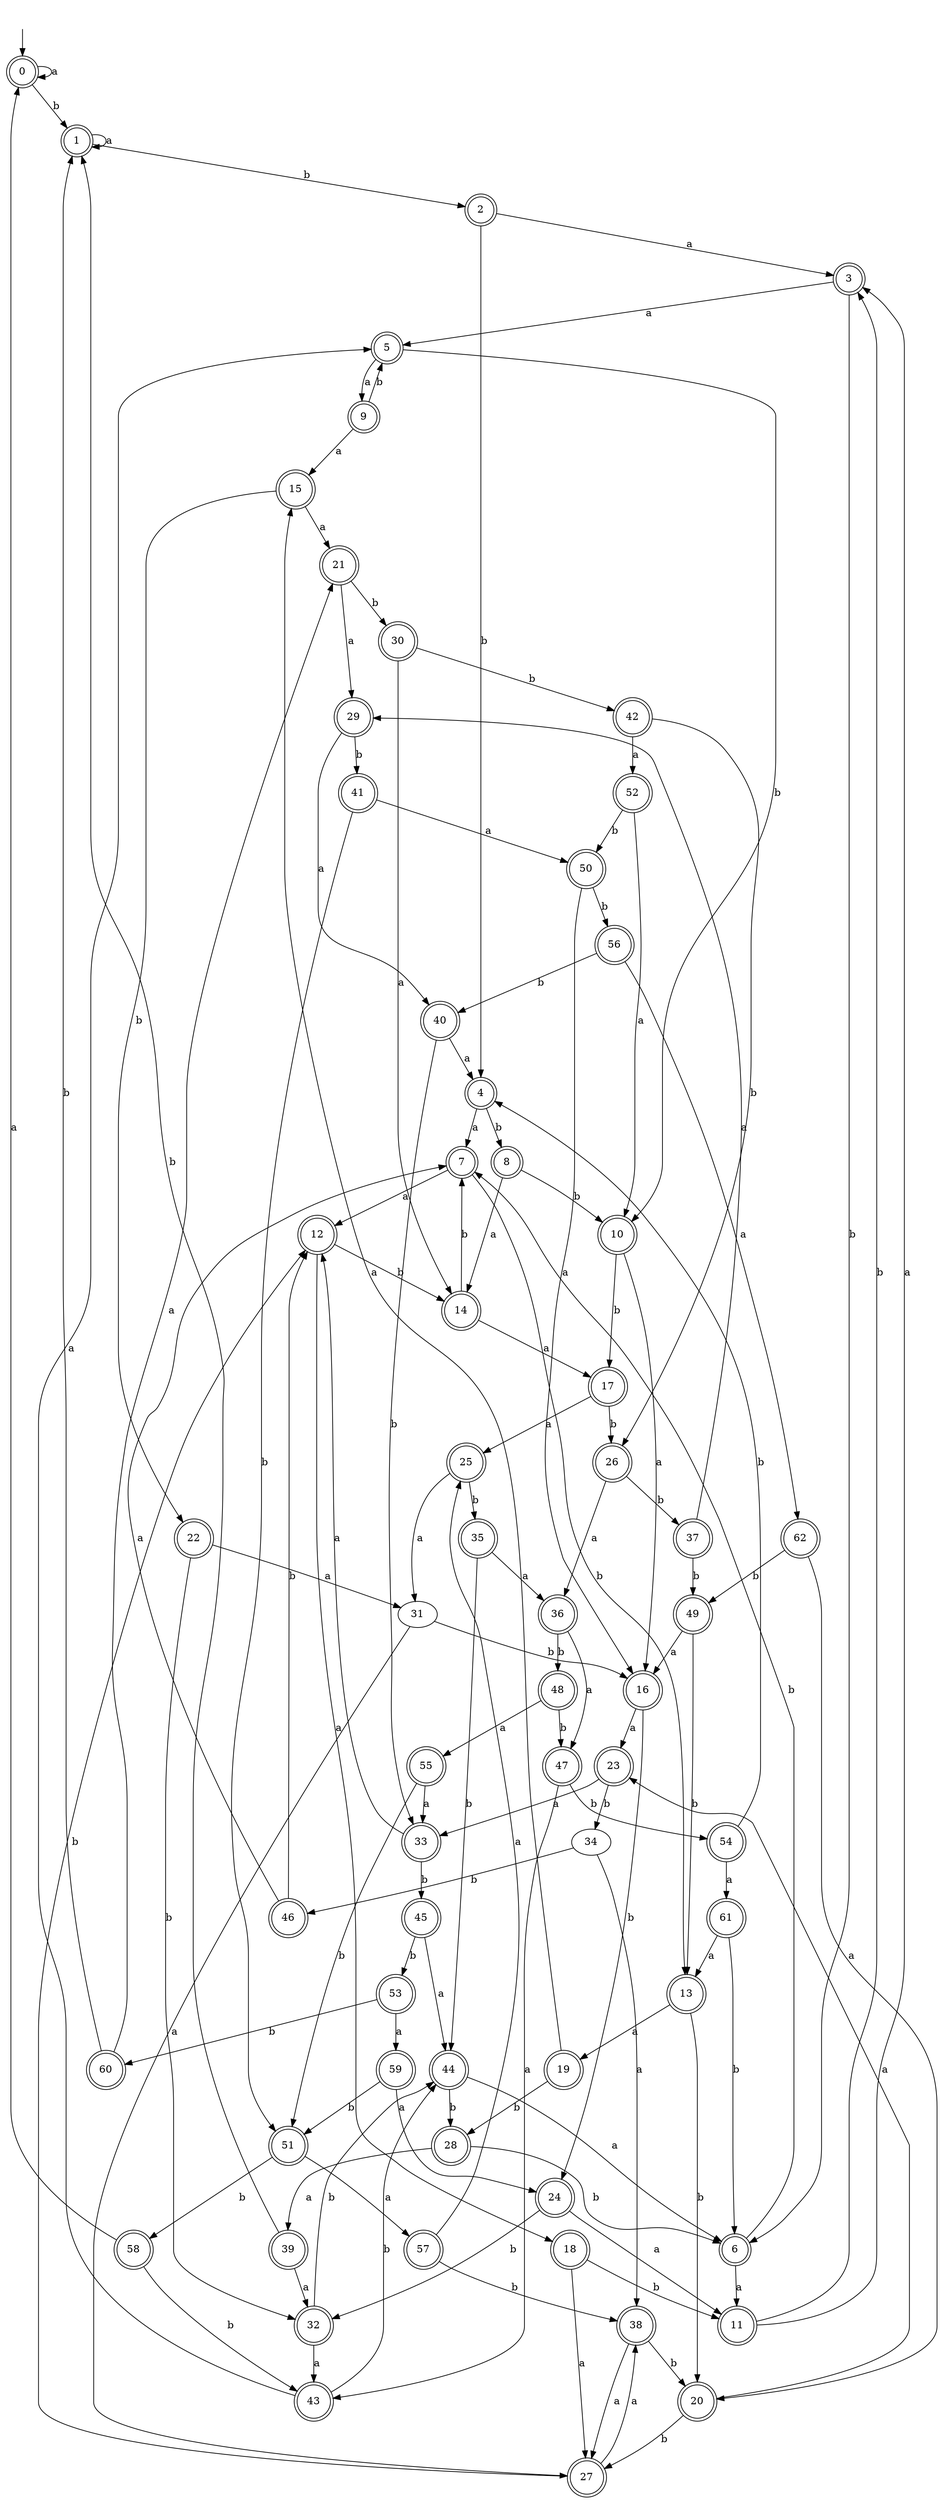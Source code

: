digraph RandomDFA {
  __start0 [label="", shape=none];
  __start0 -> 0 [label=""];
  0 [shape=circle] [shape=doublecircle]
  0 -> 0 [label="a"]
  0 -> 1 [label="b"]
  1 [shape=doublecircle]
  1 -> 1 [label="a"]
  1 -> 2 [label="b"]
  2 [shape=doublecircle]
  2 -> 3 [label="a"]
  2 -> 4 [label="b"]
  3 [shape=doublecircle]
  3 -> 5 [label="a"]
  3 -> 6 [label="b"]
  4 [shape=doublecircle]
  4 -> 7 [label="a"]
  4 -> 8 [label="b"]
  5 [shape=doublecircle]
  5 -> 9 [label="a"]
  5 -> 10 [label="b"]
  6 [shape=doublecircle]
  6 -> 11 [label="a"]
  6 -> 7 [label="b"]
  7 [shape=doublecircle]
  7 -> 12 [label="a"]
  7 -> 13 [label="b"]
  8 [shape=doublecircle]
  8 -> 14 [label="a"]
  8 -> 10 [label="b"]
  9 [shape=doublecircle]
  9 -> 15 [label="a"]
  9 -> 5 [label="b"]
  10 [shape=doublecircle]
  10 -> 16 [label="a"]
  10 -> 17 [label="b"]
  11 [shape=doublecircle]
  11 -> 3 [label="a"]
  11 -> 3 [label="b"]
  12 [shape=doublecircle]
  12 -> 18 [label="a"]
  12 -> 14 [label="b"]
  13 [shape=doublecircle]
  13 -> 19 [label="a"]
  13 -> 20 [label="b"]
  14 [shape=doublecircle]
  14 -> 17 [label="a"]
  14 -> 7 [label="b"]
  15 [shape=doublecircle]
  15 -> 21 [label="a"]
  15 -> 22 [label="b"]
  16 [shape=doublecircle]
  16 -> 23 [label="a"]
  16 -> 24 [label="b"]
  17 [shape=doublecircle]
  17 -> 25 [label="a"]
  17 -> 26 [label="b"]
  18 [shape=doublecircle]
  18 -> 27 [label="a"]
  18 -> 11 [label="b"]
  19 [shape=doublecircle]
  19 -> 15 [label="a"]
  19 -> 28 [label="b"]
  20 [shape=doublecircle]
  20 -> 23 [label="a"]
  20 -> 27 [label="b"]
  21 [shape=doublecircle]
  21 -> 29 [label="a"]
  21 -> 30 [label="b"]
  22 [shape=doublecircle]
  22 -> 31 [label="a"]
  22 -> 32 [label="b"]
  23 [shape=doublecircle]
  23 -> 33 [label="a"]
  23 -> 34 [label="b"]
  24 [shape=doublecircle]
  24 -> 11 [label="a"]
  24 -> 32 [label="b"]
  25 [shape=doublecircle]
  25 -> 31 [label="a"]
  25 -> 35 [label="b"]
  26 [shape=doublecircle]
  26 -> 36 [label="a"]
  26 -> 37 [label="b"]
  27 [shape=doublecircle]
  27 -> 38 [label="a"]
  27 -> 12 [label="b"]
  28 [shape=doublecircle]
  28 -> 39 [label="a"]
  28 -> 6 [label="b"]
  29 [shape=doublecircle]
  29 -> 40 [label="a"]
  29 -> 41 [label="b"]
  30 [shape=doublecircle]
  30 -> 14 [label="a"]
  30 -> 42 [label="b"]
  31
  31 -> 27 [label="a"]
  31 -> 16 [label="b"]
  32 [shape=doublecircle]
  32 -> 43 [label="a"]
  32 -> 44 [label="b"]
  33 [shape=doublecircle]
  33 -> 12 [label="a"]
  33 -> 45 [label="b"]
  34
  34 -> 38 [label="a"]
  34 -> 46 [label="b"]
  35 [shape=doublecircle]
  35 -> 36 [label="a"]
  35 -> 44 [label="b"]
  36 [shape=doublecircle]
  36 -> 47 [label="a"]
  36 -> 48 [label="b"]
  37 [shape=doublecircle]
  37 -> 29 [label="a"]
  37 -> 49 [label="b"]
  38 [shape=doublecircle]
  38 -> 27 [label="a"]
  38 -> 20 [label="b"]
  39 [shape=doublecircle]
  39 -> 32 [label="a"]
  39 -> 1 [label="b"]
  40 [shape=doublecircle]
  40 -> 4 [label="a"]
  40 -> 33 [label="b"]
  41 [shape=doublecircle]
  41 -> 50 [label="a"]
  41 -> 51 [label="b"]
  42 [shape=doublecircle]
  42 -> 52 [label="a"]
  42 -> 26 [label="b"]
  43 [shape=doublecircle]
  43 -> 5 [label="a"]
  43 -> 44 [label="b"]
  44 [shape=doublecircle]
  44 -> 6 [label="a"]
  44 -> 28 [label="b"]
  45 [shape=doublecircle]
  45 -> 44 [label="a"]
  45 -> 53 [label="b"]
  46 [shape=doublecircle]
  46 -> 7 [label="a"]
  46 -> 12 [label="b"]
  47 [shape=doublecircle]
  47 -> 43 [label="a"]
  47 -> 54 [label="b"]
  48 [shape=doublecircle]
  48 -> 55 [label="a"]
  48 -> 47 [label="b"]
  49 [shape=doublecircle]
  49 -> 16 [label="a"]
  49 -> 13 [label="b"]
  50 [shape=doublecircle]
  50 -> 16 [label="a"]
  50 -> 56 [label="b"]
  51 [shape=doublecircle]
  51 -> 57 [label="a"]
  51 -> 58 [label="b"]
  52 [shape=doublecircle]
  52 -> 10 [label="a"]
  52 -> 50 [label="b"]
  53 [shape=doublecircle]
  53 -> 59 [label="a"]
  53 -> 60 [label="b"]
  54 [shape=doublecircle]
  54 -> 61 [label="a"]
  54 -> 4 [label="b"]
  55 [shape=doublecircle]
  55 -> 33 [label="a"]
  55 -> 51 [label="b"]
  56 [shape=doublecircle]
  56 -> 62 [label="a"]
  56 -> 40 [label="b"]
  57 [shape=doublecircle]
  57 -> 25 [label="a"]
  57 -> 38 [label="b"]
  58 [shape=doublecircle]
  58 -> 0 [label="a"]
  58 -> 43 [label="b"]
  59 [shape=doublecircle]
  59 -> 24 [label="a"]
  59 -> 51 [label="b"]
  60 [shape=doublecircle]
  60 -> 21 [label="a"]
  60 -> 1 [label="b"]
  61 [shape=doublecircle]
  61 -> 13 [label="a"]
  61 -> 6 [label="b"]
  62 [shape=doublecircle]
  62 -> 20 [label="a"]
  62 -> 49 [label="b"]
}
